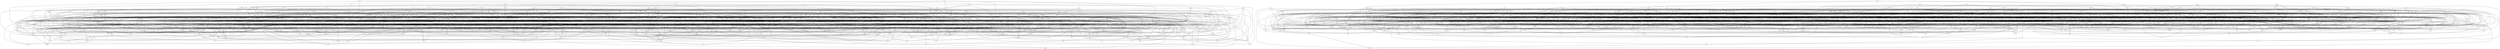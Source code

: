graph G {
	xqz -- {mvd, jch, lxn, txj, tns}
	qrt -- {spp, mbz}
	slm -- {xdc}
	rnv -- {dmq}
	npx -- {llg, szn, mjz, dhv, ddr}
	shm -- {zrq, jkq, vgx}
	jfk -- {mmg, trr}
	qbv -- {fbc, zgt}
	crx -- {jtm, rlg, kdb, kxg}
	jnn -- {hqt, mcv}
	zvg -- {szx}
	xrt -- {sjs, hnf, nnn}
	fxj -- {nsf, nln, sjl}
	prh -- {tfc}
	kmg -- {gct, jpl, fgr, jgm}
	cbs -- {trb}
	ldj -- {jsq, bxs, jbk}
	lkh -- {cfp, dll}
	gdb -- {jmg, bgr, lkk, nhd}
	jgq -- {qpm, trb, szg}
	cgd -- {jzh, xsr}
	klk -- {smz}
	klc -- {mmg, jsp, zlf, brx, fqf}
	xsr -- {znq}
	ljh -- {sst}
	src -- {xmv}
	nhp -- {gxc, src, lzz}
	kbh -- {txj, zsx}
	lrf -- {pkc}
	lrv -- {jzr, pks}
	gzp -- {brx, qcr}
	vfg -- {cmv}
	gtn -- {krd, bsj, jgt}
	rqx -- {rfv, pnc}
	rzv -- {dmq}
	bjh -- {mvd}
	pxn -- {dhf}
	pgn -- {htz, lpf, tsx, nfv, bvb}
	qrb -- {dtt}
	mjk -- {tsd, kpv}
	fbc -- {zcz, hkj}
	jqr -- {pxz}
	bkl -- {zks, kpg, bmj, vbf}
	nsk -- {dkl, jzg}
	xrn -- {zdd, hfx, qvt}
	gtm -- {ccb, sng, vlx, shr}
	mkr -- {thp, mzj, hfc, lrp}
	htx -- {rfk}
	jxl -- {vkd, grb, mps, lxr, mlt}
	gmf -- {rdz, jxq}
	crc -- {tvd, qmt, xxf, dzs}
	tqt -- {gff}
	gvm -- {lvj, ddk, hvc, hzc}
	gjv -- {rkm, qsh, nfl, zhl}
	fpv -- {htm, mdn}
	psl -- {qfq}
	vdm -- {pmv, hhm}
	chv -- {dch, bqv, nsl, qtg, fsp}
	xlc -- {xqg, hvc}
	llr -- {vkh, fcb, zcn}
	kpp -- {ghz, bsq}
	czf -- {dfs, cll, qfq}
	pmg -- {pzc}
	jjg -- {jdb, mlq, mmj, vsk}
	qkk -- {jch, grf}
	gtd -- {ggb, ftq}
	djr -- {zpr, dgr}
	bpj -- {vzl, lkb, lrf}
	mfp -- {nhd, qsl, hnt, nth}
	ngr -- {fhg, jxn, gsn}
	kvj -- {nfh, qxl}
	pmv -- {mmx, gbq, lqx, zqt}
	xdh -- {lzr, tth, gkv}
	fsg -- {znf, gfh, tvt}
	pln -- {rkz, vgs}
	dhl -- {qrb, zfq, bjx}
	rrv -- {hqt, nxh, kvk}
	vgt -- {vnx}
	dcv -- {cmt, ffx}
	tfc -- {nnh}
	mlg -- {cmc, cmt, sst, nfp}
	rlg -- {dvh}
	htm -- {bmj}
	sls -- {vsm, xks, vds, glp, snr, jdm}
	nrc -- {ztf, tns, tzk}
	fdm -- {klz, hjx, vzl, rlr}
	pxl -- {zzf, pps, gtt, rzv}
	fkr -- {hkp, tsx}
	gsn -- {dkf}
	xqm -- {rrv}
	hlp -- {sxf, cgt}
	nxg -- {rxf, lcg}
	gzd -- {qdm, qsd, vrf, hpd, fsb}
	vkd -- {tvl, kvt}
	cbb -- {gbm, qrh, fhg}
	vpf -- {kct, xbp, ggx, dhj}
	lpk -- {gfv, vcv, jmk}
	qlv -- {zzn}
	fmg -- {vmj, gbm, kvt, rjs}
	bmn -- {ngq, gkx, pks, vcz}
	stm -- {pgc, hlp, lbx, rrr}
	qkr -- {hlf, cfm, ctl, kxv, ggx, vjm}
	gnl -- {kkj, ltg, bsl, sfd}
	gdj -- {bzs, ncn, grb}
	rql -- {xnp, rdf, zzn, qnq}
	lzz -- {qpd}
	pbf -- {hlv, xgb}
	kgj -- {tkh}
	bxd -- {qrh, ngm, qks}
	svs -- {qkd}
	llg -- {zpl, fqh, jgf, kdr}
	sbc -- {sft, fcc, lpk, pjm, trs, qpz, rnv}
	bzm -- {kck, mdn, svk, zrb, nnn}
	zdd -- {txj}
	qnh -- {ngm}
	jqh -- {jgt, bsj, nsk}
	drx -- {mpm, fhh, vvx}
	nvr -- {hrr, mcv, kfz}
	ddk -- {srp, ctj, sgx, pgr}
	kxs -- {rvk, jsq, fnc}
	hpx -- {hlz, qlv, kqg}
	rgm -- {bkf, jdm}
	dnf -- {gls}
	mcz -- {qld, cjf}
	hcc -- {hlv, vhc, dpm}
	bgz -- {jnb, bqk, rvc, klk}
	lhc -- {rgc, psr, tkf, qmt}
	kds -- {vhc, fdm, llx, mpx}
	sxc -- {fnc}
	vdq -- {rcg}
	jsf -- {kvk}
	pbm -- {mgk, gzn, mbq, tph}
	thf -- {fqn, qsh, xsf, kzb}
	rlz -- {hlp, fbg, qmt, zrh}
	mns -- {rkn, bkm, lpc, kqg}
	qlz -- {gnz, njl, trr, nnj}
	rjc -- {vbf, pmv, bpj, dqs}
	kfx -- {cgc, zsx, dgr}
	ngq -- {rpd, pgp, bqk, dzs}
	sqz -- {nhd, tnx, pth, mzq}
	dpm -- {ffx, dmq}
	bfk -- {bmj}
	dzv -- {ffg}
	ncl -- {ckv, vkx, ntb, zpr, blm, jmn, qrb}
	dkq -- {lcj, dnv, kqg, nxg}
	rzh -- {kss}
	lpc -- {pnc, tlv, zpb}
	jtm -- {tsx}
	fcn -- {rqx}
	mvd -- {xln}
	kzv -- {xkg, pzc, zdd}
	pvj -- {jcq, pln, ltg}
	dtn -- {rvc, cgh, rsf, rzc}
	jhp -- {grb}
	spb -- {pxt}
	bsq -- {hlz, rmk}
	kkj -- {smb, tvq, lss, tgr}
	cdl -- {bkz}
	zmk -- {tlj, pvs, pvz, src}
	cjs -- {gtd, gsn, zrq}
	mnt -- {gtt, hgf, mhz, dqs}
	rrl -- {jnb}
	jbc -- {qrb, tfg, kfc}
	vsv -- {bxd, bxq, dtt}
	qks -- {zcf, bfc}
	tth -- {vll, sjl, nxc}
	dgn -- {nfh, svv, slt}
	jhf -- {hxv, rls}
	vcp -- {hhm}
	jcs -- {fcc, vnq, zbc}
	gjz -- {fsb, tgr, tmz, hvt}
	mzf -- {psl, zdz}
	cmd -- {hnf}
	tbm -- {rgt, ktt, msz, htx}
	tpv -- {fvp, sft, rkn, xlc}
	sxj -- {bnq, str, zrb}
	ssg -- {gjv, lxn, dhz}
	qkf -- {ctb, hrg, mdn}
	vch -- {zbz, mzf, dkk, gtp}
	znf -- {gxc, lrg, cxm, svm, rkm}
	ltg -- {rvn}
	dhj -- {mhk, qgt}
	lnr -- {lkj, fsg, zxj, gzn}
	sxf -- {vrc}
	fvg -- {kck, ppk, dcl, fvl}
	nvt -- {xsz, lbz, xrh}
	rgn -- {ngz}
	qsh -- {slt, rtz}
	hdq -- {rbc, fgr, mnb, hdj}
	zgp -- {ssm, fvz, bcm, rcd, tnl, xxb}
	rrs -- {sbn, dts, glr, zdd}
	bgj -- {hsr, ppt, chg, hgd, mvk}
	kvv -- {dnf, jtk, mbs, rbh}
	hbd -- {cfp}
	blj -- {rrl}
	sbh -- {lxn, rll, cbs, qtd}
	svd -- {zpl, tzg, prn, krs}
	rqm -- {zgl, jqr, kbn, vnq}
	hqn -- {btl, dxm}
	rdd -- {gzq, tmr, vfg}
	fbx -- {vzl, qcr}
	lpz -- {vrf, nfl, mks, qnj, lff, ntb}
	lsd -- {ghz, xdc}
	vkg -- {rlc, xhb, gdj, pcj, jjk, qdm}
	qcs -- {jjv, djr, rnk, cmv}
	shv -- {fqn, rqf, xrr, txs}
	zzs -- {lbx, btq, nhl, lrc}
	xhb -- {nzp, lrr, zpm}
	qbd -- {mmf, hlz, kpb, hkp, sxb}
	phf -- {fgp, dkr, hsq, svc}
	xxb -- {svv}
	zhz -- {rvc, nhl, qbz}
	kbn -- {prn, svx}
	qld -- {krs}
	sxl -- {mps, bvh, frd}
	clp -- {zqt, bzn, hnf, jsh, zpn}
	lhm -- {rbg, dss, lss, grb, bkp}
	qpb -- {mpm, ktt, bpl}
	pfh -- {jjp, hmq, mls, gtv}
	mmj -- {kjs}
	flj -- {sjl, vll}
	tlz -- {sxf, rvn, nfk}
	pgg -- {rkr, rvx, bzs, hfx, lck}
	dkk -- {lmn, dkl}
	rdz -- {mst, jhr}
	gfk -- {mbs, klk}
	jtk -- {cdb}
	hvt -- {nzh, hdv, jbl}
	fsp -- {ttn}
	qjc -- {rnr, pst}
	zrh -- {pqq, fmn, fpr}
	jrd -- {qxp, svc, jsl, jsq}
	dxj -- {fcn, hsq, bjs, vhc}
	bxx -- {qgs, gds, qdx, smf, bvl}
	rxk -- {xhv}
	xqn -- {hpd}
	zjf -- {bcc}
	tkk -- {pdt, kgj, xdr, pxn, ckd}
	fdf -- {dzx, jpz, xdr, snr, rqf, kcs}
	txs -- {tdg, zsx, qkd}
	fkf -- {zjt, hjm, hpk}
	qsg -- {vcp, mnl, rdf}
	svj -- {qnf, jxn, vvv, rrr}
	tnd -- {sjf, xdq, cgt, rgc}
	cgt -- {nkc}
	bpp -- {mps, pcf, vgs, jtq}
	lrr -- {ffg, nhd}
	bdj -- {zpl, gfv, jpk, zbc}
	krr -- {tzj, flx, smf}
	vpb -- {xts, dnv}
	klq -- {xrh, gmf, zdz}
	bsf -- {bdr, nrn, jbc, mrx}
	brb -- {lmt, lzc, szn, scv}
	kmk -- {llq, hmq, hlp}
	dhv -- {rzm, mcv, zpl}
	rbk -- {rxk, xqm, dcl}
	bnj -- {mjf, djz, rll, chc, kzz}
	sht -- {zcn, glr, jpn, dhf}
	ckd -- {lbg, dtd}
	nnh -- {hnd}
	rkr -- {svj, mrx}
	rvx -- {dhf}
	zlc -- {zpl, bxs}
	cpd -- {jhg, cmg, mjb, sbh, bgs}
	mqv -- {qvb, nrc, fhg, dts}
	bqp -- {jpt, bbf, cfq, cpz}
	ccb -- {srp, rxf, sxc, flk}
	tzg -- {spn, ljl}
	rnk -- {smb, zpr, zbm}
	qdv -- {hjc, gbb, qvq, pkg}
	tpb -- {vdk, rgq, zdm, tmt}
	qjq -- {sdz, lcg, pzl, qqt}
	vxx -- {jpn, rpd, tdg}
	pnx -- {lkq, hzj, btq, klk}
	jpn -- {qzz}
	fph -- {tlk, dhf, fzt, lxr}
	qdx -- {jdb, xqn}
	cfz -- {ftq, vnx, vgt}
	gnn -- {dfs}
	pdt -- {jrn, jjk, xhn}
	sms -- {cdl, qvc, dld}
	kjs -- {dgx, tmh, jxn}
	fdq -- {jbk, fcn, bjs, ppk, fvl}
	llx -- {mgv, blr, kbc, rqx}
	nxh -- {mzf}
	vcz -- {vpj, bbm}
	pbx -- {djz, ntb, sjd, knk}
	jkm -- {pth, bfj}
	sjf -- {gps, tqn}
	vhc -- {nhm, jxq}
	dvg -- {xbc, vrx, shr, bpj}
	xcb -- {qvc, dzk, qrx, lkk}
	krd -- {kpv, tsd}
	hzc -- {zgk, mjz, lcx, kck}
	vjj -- {dkl}
	qnj -- {zcn, mvk}
	cmg -- {slt, mjb, qsd}
	kpg -- {hbc, ttj}
	zsf -- {pbq, fkr}
	vbv -- {fdg, lvn, rvr, jrn}
	tlp -- {ktt, lbz, fvp, tbf, xrb, nnj}
	zvl -- {bkp, zrp, vxx, ktc}
	gkx -- {ngx, knq, mks}
	nsl -- {vvv, jhp}
	mbt -- {jdb, srq, kcs}
	zbm -- {ppt}
	spg -- {phf, cqv, pps, vrx}
	gbb -- {cgg, dzx, tsn}
	vgq -- {mnl, xdv}
	ndh -- {hdc, rnv}
	xsh -- {dzs, mvk}
	hzx -- {dhm, hbq}
	srp -- {qmb}
	bxj -- {rgq, sjd, klb, jpt, khg}
	nkd -- {fqv}
	hjm -- {kqf, zzn}
	vzp -- {pvh, dll, lkb, rrv, rkx}
	bhp -- {ntb, vgt}
	hxv -- {czg, hzm, spb}
	lxz -- {gnz}
	hqm -- {xqj, nfg, hdc}
	xbx -- {zlp, tzz, xnp}
	pgp -- {blj, zcz, mbz}
	qvc -- {hjc, vcz}
	mgj -- {fbx, zzx, njk, jpf}
	qvt -- {xcc, dst}
	jsl -- {hqm, kbq}
	fls -- {mdz, sqr}
	cpz -- {ggm}
	mqx -- {bph, txn, vdk}
	frn -- {dlx, lrf, jnn, qkf}
	bnt -- {szx, gdt, nxq}
	dhz -- {nhp, jpz, hcg, zcz}
	pqz -- {hjm, gnn, psf, fgp}
	mgk -- {bkf, kfx, sqr}
	btp -- {ghz, svx, pxz}
	fbt -- {dvx, mcv, rlg, xqs}
	nnj -- {pbq}
	hrg -- {xck}
	rth -- {dtt, fls, vrc, nsn}
	ppn -- {hfj, chc, pqq, lff}
	ncn -- {ffl}
	zbv -- {kgf, lqx, pxv, zlp, qsg}
	gdq -- {ddk, xlc, jsp, rjf, zbd, vdq}
	ccx -- {nfg, pnc, mqz}
	ztf -- {dkf}
	mzq -- {sbn, dtt}
	fxn -- {fgj, zjf, fpr, lrr}
	hmq -- {ggm}
	jxq -- {vrx}
	bxr -- {ngz, knf, znq}
	mdd -- {vtx}
	khn -- {jdm}
	fvb -- {blj, jch, smf, rnk, gps}
	svm -- {vhg, sxf}
	hdv -- {nhl, cdl, zgt, jtl}
	fgt -- {svc, cdj, pxv}
	vrj -- {krs}
	plh -- {mmx, rxb, cjn, lbz, dcv}
	kvn -- {zbv, vfm, bfm, jqh}
	mvs -- {qvb}
	kck -- {mpm, vln, lkh}
	lvn -- {drv, jtq}
	ljg -- {jhr, rdz, nvt, rgt, cjn}
	cmv -- {mzd}
	nkt -- {tvm, qsl, qbz, mpn}
	tkj -- {fsp, jmd, cgg, tvl}
	zcl -- {qnq, mcc, jlh}
	ncp -- {kqg, kpc}
	qtg -- {nfz, vvb}
	zvn -- {dtt}
	dff -- {qbz, bjh, hdv, slt}
	xrb -- {kcr, dxm, hbd}
	tqn -- {lrg, srq, qsl, qrx}
	nkm -- {glp, pcl, hvk, zmd}
	mqz -- {trd}
	nks -- {gtt, xhv, str, dkk, sxk}
	dbk -- {jtk, zvc, mbq}
	mdz -- {xkg, rvc}
	ssc -- {tzz, zzf, sdz, fbn}
	txf -- {dvb, kxs, cfm, xck}
	mrz -- {fgp, fxt, qfm}
	pkc -- {hnf}
	jkq -- {jtl, llh, sqr}
	kdr -- {lcg, jbk}
	vqx -- {jkq, fml, jtk, kbh}
	thp -- {czf, jzg, stx, dsq}
	ctj -- {str}
	lfb -- {mlq, svs, vcz}
	vkr -- {tnd, zzs, ltg, xdq}
	ljk -- {qvb, vvb, bkz, hxd, qnf}
	dbd -- {smz, grb, xxf}
	qvq -- {kcs, pxn, gls}
	ndk -- {rxb}
	vmj -- {scd, qbz, mbz}
	fzg -- {fbc, jbl, zln}
	hqt -- {fnc}
	bfh -- {jdm, xrn, jdb, ckd, skm}
	lms -- {ldc, nhl, tgf, tmt}
	kjp -- {scd, src, kmg}
	nnn -- {ttj, szx}
	mrx -- {hfj}
	smb -- {xks, llq}
	cll -- {mst}
	jrn -- {xxf}
	lvj -- {cmd}
	cfg -- {cdj, tps, xdc, zqt}
	kqt -- {gbq, qfq, kpp, qmb}
	sgx -- {bgv}
	nqh -- {jqr, jlh, rmz}
	vds -- {hks, bhp, lps, cxm}
	lkz -- {bqv}
	pzl -- {xvs}
	kzz -- {hmq, snr, kfc}
	ppz -- {flk, fqm, sxb}
	lpg -- {hfc, ngz, lvj, rgn, jpf}
	mpn -- {rkq, rnz, qgs, zrp}
	hbc -- {dmg, lcx, hbd}
	fqh -- {kbc, rxb}
	rrc -- {zmd, lpj, vbx, tnx}
	tns -- {vpj}
	blr -- {lkh, tpg, vcp}
	ndx -- {szn, kpc, ggx}
	vfp -- {gkl, fpk, jlh, pps, kpc}
	nfd -- {hnd}
	pnm -- {tzz, jrl, djm, kbj, zsf, rkf}
	vkx -- {rjj, zsk, zpm}
	tzx -- {ppf}
	bcc -- {zsk, tqh, vfg}
	cpf -- {qbv, bkp, lrv, djz, hfx}
	hjf -- {brl, jql, zlc, lmr, ppz, vdm}
	pvh -- {vrj}
	sjh -- {mcz, bxs, vzn, pzl}
	hrc -- {pzx, ngj, xmn, vll}
	ztj -- {zpl, nnn}
	mjg -- {nrx, mfj, vnq}
	kts -- {xxb, tzk, zcz, xhn}
	tmz -- {hks, tvd}
	ffl -- {hlp, grf, dbg, nfk}
	ctb -- {gbq, fbn}
	gkv -- {mrq, mdn, kpg, fzq}
	qkm -- {fqn, pkg, qjk, zdm, kzb, rnb, dqj}
	cqh -- {vrj, pnc, sdr, mmx}
	dxq -- {qtd, msp}
	lrg -- {vdk, hnt}
	rxb -- {mhl}
	dch -- {xmv, bsc}
	xvb -- {zln, rsp, kbh}
	bbp -- {bmf, lzx, bvb, xbc}
	jvq -- {qvt, shm, fqv, qsl}
	gbq -- {rkx}
	mcc -- {kpv, zlc}
	tzk -- {vsk, ppt}
	tsj -- {qjc, vpb, xqm, mrz}
	mdk -- {csr, znq, rzh}
	gqr -- {nfd, fhh, gtt, dfs, vbk, vtl}
	lhk -- {rsf}
	xdm -- {mph, bhh, nrc}
	nlc -- {dqs, jhr, gzp}
	mnf -- {svs}
	xdc -- {hsx}
	mmt -- {qkk, rhs, dbk, bqk}
	lzx -- {bfm}
	mks -- {vvv, hdj, zpm}
	gbl -- {cmv, fzt, bfj}
	lgs -- {slm, vbf, ptv, kpc}
	qcx -- {hjd, drv}
	gpj -- {mpr, vrj, prl, prh}
	vdb -- {cdj, vzn, fqk, kss, mhl}
	gzl -- {ldh, ljl, qkf, csg, pbb}
	rxf -- {psl}
	cfq -- {msp, jtl}
	tnn -- {mjk, brx}
	hbq -- {mdd}
	htz -- {ldj, vln}
	fvp -- {nsf, mhk}
	msl -- {rbg, jjp, rzc, dbd, vzk}
	jfx -- {slg, dlp, jqh, sxj}
	fzq -- {mmf}
	hlr -- {lzq, pcf, tmh, rbh}
	btq -- {lzz, dxq}
	lbg -- {rgq}
	nfz -- {flx}
	xdr -- {jvg}
	mzj -- {mgv, bfm, pkc}
	ffx -- {gnz}
	bbr -- {xtf, xtz, pst}
	hkm -- {jrl, hzx, rcg, zsf}
	gzn -- {qrh}
	trd -- {ngz, xdv, qcr}
	shg -- {jbc, jmd, ssm, ggb}
	dts -- {tzx, vgs}
	jdb -- {trb, psr, ftq}
	tlj -- {snr, jmm, bhp}
	slp -- {rzv, zhv, nfg}
	qnq -- {fxc}
	ksc -- {fxc, vln, xsr}
	kdv -- {lhk, djr, hvk}
	vvx -- {mhk, jzh, str, tfc, jmk}
	jtq -- {hxd}
	qpp -- {ndk, ktt, ccb, dmq}
	cvg -- {vrf, kgj}
	bbj -- {pxd, tnn, nfp, bxv, mhk}
	gxn -- {nsm, pcj, zhl}
	xts -- {ksv}
	rzc -- {pbr, hdg}
	hjc -- {lzq, nkd}
	djm -- {nfd, pkl, jcs, hjx, rdc}
	hmc -- {bjx, vdk}
	plq -- {pps, gth, rtm, dsq, hlf}
	kfc -- {pzc}
	fjf -- {rjd, lkz, ghk, dgn}
	dcd -- {plp, mvd, tlz}
	ngp -- {tkf, ffh, xvb, knk, scd}
	xjt -- {bjh, hvt, qjk}
	dmz -- {gdg, rvn, gsn}
	hdc -- {nhm}
	mbq -- {pln, tnl}
	cjn -- {mpx, qld}
	bpl -- {rdz, njl, jzv}
	rtf -- {cpz, kgj, flq}
	stx -- {sdr, vdq, fxc}
	zrp -- {shq, jxn}
	bph -- {vtb, bvh, jhp}
	kfm -- {mdp, hnd}
	fdg -- {rkr, zvn, dff, hks}
	rqc -- {jbk, hzm, qjq}
	gkg -- {mmg, jlf, grs, dfs}
	shr -- {jzg, jqr, krs, hqt}
	ghk -- {drv}
	fxt -- {rzh, dbn}
	mgb -- {gkv, qgt, nln}
	dpr -- {ttn, jnb}
	hjd -- {dgr, mhf, tlk, tqn, qrt}
	rsz -- {bxv, mhl}
	cdj -- {pgr}
	jnf -- {mps, kfc}
	zpq -- {xts, fpv, bkm}
	kbr -- {bqv}
	tsq -- {gfv, vfb}
	fmr -- {tbv, tgr, tzj, bqv, rjv}
	ngj -- {rzv}
	lvd -- {vrj}
	rlh -- {jlf, lrf, mdd, tsd, ktt}
	lps -- {bjx}
	ltz -- {hkj, cvg, qgs}
	ptb -- {vtx, szx, bfm}
	pxv -- {gsp, hrg}
	mkd -- {mcz, ldj, gmf, jsq}
	vgx -- {kbh, rkz, vpj, ttq}
	cbn -- {gzp, zhv}
	frh -- {bxv, fmd, kcz, gxz}
	ctl -- {nmn, dhm}
	pzk -- {lsd, sxj}
	nkc -- {gzq}
	cgh -- {lkk}
	tfr -- {zgt, tdg, hgs}
	rjs -- {flq, qbv, zvq}
	zbd -- {xbx, krd, spb}
	dzx -- {fqv, zcn}
	qlq -- {skm, bjx}
	mpg -- {ldh, bzn, lbz, cqv}
	rqf -- {nfh}
	fcc -- {lpf, qcr}
	lsb -- {ffx, fhf, bnq}
	fqf -- {sgx, hbs}
	bzn -- {klz}
	nfl -- {tmr}
	rhs -- {snr, bdr}
	rcv -- {bsq, brm, lkb}
	fxd -- {xts, vrj, rgn}
	lmn -- {scv, gkq, jhr}
	rdt -- {cfp, tcj, kvk, slv}
	mmk -- {dtd, lhk, qcc, flx}
	ldc -- {nkc, cxm}
	zgk -- {njl, grs}
	tjh -- {gkq, pvh, zdz, qsx}
	sdx -- {nth, rnk, chc}
	tgr -- {ggm}
	pxt -- {cmd}
	qqn -- {jsf, jhf, pzl, hcc}
	zrn -- {djz, zms, vnx, lxr, jvc}
	gjj -- {qhs, fbx, mmg, ndk}
	hks -- {xks}
	tjx -- {khn, qzz, zbm}
	tvm -- {qnh}
	tkh -- {zln, bbf, mbq}
	vtl -- {dvh, ccb, kpp, nkf}
	lkq -- {mnf, lzq}
	tvq -- {xdr, zvn, xcc}
	xvx -- {dcv, lcj, xck, kxv}
	xcc -- {kts}
	rrb -- {cgc, nsl, zbm, qpr}
	hcg -- {vgt, flq, fgr, ncn, gzn, rrl}
	tzl -- {mst}
	pvq -- {fnd, bnq, zlc}
	tfg -- {fml, dgn, trb}
	vxc -- {dqs, cll, fpk, ffc}
	dvx -- {sng}
	rcd -- {nzh, dpr, vlt}
	tpg -- {dbn, vln}
	jvl -- {lmv, pvz, rgm}
	jpf -- {bmf, rnr}
	dbg -- {rrr}
	mnb -- {zvq, svv, bbf}
	fpt -- {fhh, zqt, ssl, dlp, sdr}
	rnz -- {nsm, jtq}
	mtk -- {tmh, pkg, qcc}
	ddt -- {nfd, clp, nnj, ctj, vgq, lxf}
	qqb -- {shq, cvg, dnf, rvx}
	dvb -- {zpn, rmk, mqz, kpb}
	rkm -- {lrv}
	zft -- {dhm, rmk, crx, vrx}
	lrl -- {prn, ctj, jsl}
	txv -- {fqf, gkq, kqg, pjm}
	glr -- {qmt, jvg}
	pvd -- {ftq, qdx, cgc}
	rlc -- {gds, ggb}
	mbz -- {qzz, rsf}
	tzd -- {sbn, txs, bzs, ktc}
	lff -- {jtl}
	mdb -- {pth, jhk, pcl, dzv, drv}
	jvg -- {ngm}
	rkx -- {xvs}
	jql -- {xqm, bsq, cbn}
	shq -- {qvq, bkz, vvv}
	qjs -- {llf, tgf, xsh, lbx}
	rtm -- {rvk, hlf, fxc}
	pvs -- {nhl, tsn}
	xfm -- {cfz, vkh, kvx}
	svk -- {kxv}
	lxj -- {kdv, pgp, smb, bfj}
	gkq -- {dvh}
	drv -- {lrc}
	psf -- {thp, jfk, lzx}
	jgr -- {ndk, gsp, zbc, nks, prl}
	jpl -- {pmg, hqx}
	gtj -- {btl, fhf}
	ttq -- {bhh}
	fbg -- {mdz, zjf, gtd}
	qgs -- {xxf}
	fkx -- {hfj, jmd, mhf, rfg, jcq}
	rbp -- {vfm, dkr, xts, gzp}
	dgm -- {kfm, lvd, znl, hbs}
	zgl -- {bmf, btl, mpx, hgg, xls}
	lvs -- {hqx, lfb, shv, qcx, vtb}
	gdg -- {qnh, jzr, rtf, xqn}
	tgf -- {mph}
	rvk -- {pgr}
	tmt -- {xln, lbg, txn}
	fdt -- {lvn, hxd, hgd}
	jmg -- {mpd, tqh, jrn}
	ctc -- {czg, sst, gfv, vjj, mjz}
	qnz -- {xtz, grs}
	lkj -- {kvj, rbc}
	pxd -- {bjs, bfm, slm, ttj}
	fjj -- {qcg, zfq, ztf, dss}
	gvt -- {scv, dsq}
	dhm -- {nhm}
	fdp -- {lkj, lzz, bhh, kts}
	hfc -- {hkp, svk}
	xls -- {pps, lpf, qnq}
	slk -- {jvl, qpm, ffg}
	vzl -- {gff}
	fqv -- {lbg}
	xvj -- {cxm, ssg}
	blg -- {zjf, bxq, gsn, flx, txj}
	hxh -- {zbm, jfg, rgm, qtg}
	trs -- {bjs, rkx}
	smp -- {csr, ndh, zcl}
	tvt -- {rvn, mnf, ncn, hnt}
	bmh -- {hbq, lsd, vzn}
	hlz -- {mhl}
	jsh -- {vll}
	hsq -- {trr}
	qcg -- {hdj}
	szn -- {jzg}
	kgf -- {bpj, nkf, sdz}
	njk -- {dlx, dhj, fdm, ptb}
	kcl -- {lff, ttq, jjv}
	fcb -- {ngx, drd, bgs}
	fgj -- {jpt, qhv}
	kvt -- {rsf}
	jxz -- {fqf, zvg, ngz, tlv}
	hld -- {fdm, jgr, vbk, rgt}
	ffc -- {hbs, cbn}
	cmc -- {jfk, kfz, zft, kxs, pbf}
	xsp -- {nlc, nqm, dll, kvk}
	qfm -- {mhl, rdf, drx, jhf}
	dst -- {tmh, kbr}
	rgt -- {qsx, jnn}
	rkn -- {zhv, mmf}
	jzr -- {gbm, xrr, hpd, ztf}
	ckv -- {fzg, cmv, gdg}
	ppf -- {dhf}
	vhg -- {dch, rbc}
	jgx -- {rvk, kxv, fpv, gjp}
	hnd -- {gxz, gnn}
	lkg -- {vgq, tzg, lrp, rnr}
	fzm -- {khn, bsc, pcf, zcf}
	vvt -- {bxs, qgt, gxz}
	hpk -- {nfg, xqs, spn}
	pzc -- {qpd}
	zxj -- {xdm, rsp, nzp, vfg}
	lcx -- {pbq}
	nrn -- {rqf, tbv, txn}
	rdf -- {jpk}
	kxg -- {xgb, mdd}
	ljl -- {ncz, vtx}
	cdb -- {lff, pcj, jcq}
	rfk -- {bgv}
	xqg -- {slg, pbf, gdt, lzx}
	mrc -- {bfc, ffh}
	qdh -- {gbz, ncb, cgg, jnf}
	lzq -- {hgs}
	vvb -- {llf, knk}
	zmd -- {zms, rtz}
	pcf -- {bkp}
	pzx -- {xvs, pkc, rgn}
	csb -- {rkm, llh, xfm, kcl}
	dgx -- {mvk}
	xkc -- {jsh, kcr, pxv, nhm}
	scj -- {gjp, fqk, jpk, gsp}
	mjb -- {zdd, grf}
	xrh -- {dcl}
	lzc -- {fhh, nxq, bfk, ctb}
	tpl -- {ksc, kqf, dkr}
	rbc -- {rkz}
	sfd -- {rkq}
	zbc -- {gdt}
	xnq -- {bkz, jnf, dkf, dbg}
	zgm -- {jfg, mrc, xhn, tjx, lrr}
	sxk -- {kcr}
	hmr -- {fsb, sfd, kgs, tvl, zrq}
	gct -- {qzz}
	bbm -- {kbr, hpd}
	tps -- {lmt, flj, hhm}
	mjh -- {rfv}
	zdm -- {mrc}
	kch -- {rkz, vkh, kvt}
	ppk -- {spb}
	tzj -- {}
	rkf -- {bkm, bxr, bsj, tsx}
	kct -- {mjh, svc, qjc, rcg, dxm}
	mjv -- {vdk, zvq, lbx, drd}
	nfv -- {xqj, bzn, mhz}
	rxm -- {rlg, bnt, fnc, jzv}
	hrt -- {qkd, smf}
	mbs -- {ttn, ngr}
	gth -- {mpx, kbq, hsx}
	bvh -- {rtz}
	scv -- {lrf, tqt}
	bgk -- {frd, xcc}
	pcl -- {vvk, hgd}
	zpn -- {mcv, bgv}
	kcb -- {zdz, mdp}
	mrq -- {cmd, mst, sjl, hlv}
	cqz -- {cgg, plp, zbl, lkq, kbh}
	nmn -- {lzr, gdt}
	htq -- {mnf, blm, bjh, qsd}
	zlf -- {svk, sng}
	klz -- {hlv}
	vzk -- {jpn, vgs, tfr}
	qtt -- {cgh, kts, zms}
	vbk -- {gtj, mjh}
	rnf -- {tbv, dnf}
	jzv -- {xhv}
	kqg -- {kbn}
	llf -- {ngm, dst, lkk}
	vqb -- {rrs, hdg, xks}
	jrz -- {djk, nrx, jgt, zjt}
	zcf -- {ggm}
	lpn -- {hvc, jlh, jrl, nfp}
	blm -- {jcq}
	hkj -- {bkz}
	dnv -- {fvl, lrl}
	tbf -- {htm, rcg, ncz}
	hzm -- {jsh, pgr, ptb}
	vlx -- {tth, frh, hrr, mgb, kqd}
	zhv -- {rjf}
	brv -- {rlr, xgb, fqk, jcs}
	kpv -- {kpc, ddr}
	mjf -- {dzk, bkp, tkh}
	qnf -- {bfc}
	ncb -- {sfd, vhg}
	dlp -- {pvh, kfm, prh, lvd}
	vmx -- {kcb, sgx, tzz}
	xdq -- {dgn}
	jch -- {lkq}
	fpr -- {bvh, rjv, ldc}
	vbx -- {drv, bsl}
	gbz -- {fph, qgs}
	vfb -- {lcg, vln, klz}
	zmr -- {mnl, slp, kcz, kbq}
	flk -- {znq}
	nlq -- {vqb, xdq, jpl, fsb}
	xhv -- {qfq}
	nth -- {qrx, qlq}
	xmn -- {mpm, hqn, xgb}
	dlx -- {hkp, gnz, spn}
	rjd -- {ttn}
	dvr -- {kts, zvc, shv, xdq}
	qrh -- {qks}
	htr -- {rcv, fcn, gzp, zgk}
	tsx -- {btl}
	qrd -- {cbs, tns, mtk, kjp, dhg, tgf}
	nfp -- {djk}
	rfg -- {rsf, sdx, mjv}
	nbg -- {xqs, rqx}
	rkq -- {kch, hmc, xkg}
	bpg -- {hbd, fhf, mhk, qmb, rbk}
	zxl -- {vmx, rxb, fqh, nfv}
	glp -- {mzd, mvs, pks}
	dtz -- {hkj, lps, qpd, ngx}
	jgf -- {qqt, msz, tsd}
	rnb -- {jkm, sdt, kkj}
	rvm -- {tnn, vlh, mdn, cbl}
	qpz -- {mmx, psl, kbq}
	vrv -- {rjf, zzf, gff, jsl}
	szg -- {nfl, mrx, jnb}
	dtd -- {sqr, qrh}
	spp -- {rvr, qrx}
	gtp -- {xbp, kcb, ksv}
	kqc -- {srq, skm, rdd, nkd}
	qxn -- {fgt, rxf, tcj, xsr}
	vnq -- {bfk, vfb}
	kbc -- {xqj, dll}
	qsp -- {flx, rhs, dtt}
	chg -- {bqk}
	nhd -- {jmm}
	vzn -- {jzh, xqj}
	klp -- {mmf, nqm, hrq, nln}
	xsf -- {dcd, vbx, gct}
	bzs -- {nsn, jhg}
	dtt -- {nns}
	rgc -- {sbn, sjf, sbg}
	xln -- {tmh}
	lmt -- {prl, bmf, ppk}
	gtt -- {kcz}
	vjm -- {dkl, vlh, xnp}
	vpj -- {mzq}
	nsn -- {hgs}
	bgs -- {rjv}
	ggb -- {nns, fgj}
	pbq -- {klz}
	tml -- {lsb, njl, qnz, znl}
	brm -- {rfk, mgv, tcj}
	rls -- {jmj, hfc, tfc}
	jrs -- {zvq, jjk, qsp, lck, vlt}
	fpk -- {gtn, bfk}
	gqt -- {sxf, vkd, qxl, bkf}
	klb -- {spp, rnf, jhg, ltz}
	qdm -- {rjj, bsc}
	mpr -- {bmf, hbq, cgd}
	vkh -- {mzd}
	pkl -- {jtm, trs}
	jhk -- {mvs, tmr, ngr, lkz, pgg}
	kmc -- {pvq, klq, fpk, qlv, lcx, djk, dsh}
	vcv -- {gxz, nxh}
	nsm -- {vrc}
	ltq -- {tvm, llr, vsv, shm}
	znl -- {dmg, lzr, ddr}
	trb -- {lkz}
	pjm -- {bbr, jpk, mjg}
	bvl -- {hgs, cmv}
	lmv -- {dch}
	tdg -- {dpr}
	zvc -- {tph}
	zlp -- {rnr}
	klf -- {vmx, fbx, hgf}
	qcc -- {nfk, xxb}
	hnt -- {qvb, bfc, mmj, rll}
	ffh -- {vpj, jmm}
	ktc -- {rnz, dhg}
	fhx -- {zlf, dkr, jpf}
	mxr -- {mzq, rhs, dqj, rnf}
	bbf -- {dgn, pvk}
	hjr -- {kdb, zvg, ngj}
	pqf -- {hdj, ngm, vsx, gfk}
	bsj -- {fqm, ksv}
	jpt -- {fqn}
	scc -- {zlc, cfp, hpx, qpb}
	knq -- {tdj}
	prl -- {nxh, zjt}
	sgq -- {fbc, sfv, jvc, ztf}
	qrp -- {fls, knq, tsn, sfv}
	pbr -- {qpm, chg, rjj}
	ggx -- {nmc, fzq}
	hfx -- {vvk}
	spn -- {dkr}
	ltp -- {ncp, lrs, pkl, bmj}
	qns -- {rtz, cvg, tdg, rtk}
	jsp -- {dsq, xtz, ndh}
	qdp -- {mqz, mdp, bzm, psl}
	srq -- {jtq, gtv}
	pgh -- {gkl, xdv, tth, jlf}
	fml -- {vgx, hdv}
	kkf -- {fzg, dss, ngx, lmv}
	zfq -- {zcf}
	ssp -- {nnh, nbg, bsq}
	jjk -- {tpb, qnf}
	vsk -- {zcf, bbm}
	bsl -- {svs, lps}
	dsq -- {hhm}
	xhr -- {pxn, hvk, dmz, qkk}
	hdg -- {gds, zcf}
	czg -- {hgg, hrr, cgd}
	lxf -- {brm, fmd, nfv}
	dfn -- {dzk, xjt, chc, lrc}
	dfs -- {pxt}
	sjn -- {bmj, xtf, mjh, rxk}
	jpz -- {cpz, qpd}
	hqx -- {llq}
	hpp -- {rdf, brl, ldh, dpm}
	jgm -- {rgq, bqk, qhv}
	ngn -- {pzc, tbv, plp, mms}
	sdz -- {dvx}
	cbl -- {qnz, ztj, ngj}
	gbm -- {rjd}
	zsc -- {tph, nkd, dzv}
	rdc -- {hsx, prh}
	drd -- {rtk, csh, xcc, mrc}
	kdj -- {hbq, vrj}
	hgg -- {bkm}
	jhg -- {frd}
	mxf -- {tsq, lxz, nxc, kct}
	jmk -- {hdc}
	nqm -- {jmk, hsq}
	rvr -- {lhk}
	nkf -- {kss, fnd}
	mpd -- {nfk, mvd, rvr}
	jfg -- {nkd, tdj}
	csh -- {mph, tmr}
	bqk -- {ttq, xmv}
	lcj -- {brl}
	kgs -- {zvc, hfj, hqx, jvc}
	dsk -- {kss, sxc, dvx, qmb, fhx}
	jkj -- {tpl, rzh, srp, nxg, znq}
	bgr -- {vvv, tmz, jmm}
	jbl -- {bsc}
	hrq -- {flk, jsf, tzl}
	rbg -- {kvj, zdm, mzd}
	bdr -- {cbs, gds}
	rpd -- {xkg}
	pvz -- {dzs}
	sbg -- {mbt, zsk, dxq}
	tlk -- {ppt, qlq}
	gjp -- {qld}
	ffg -- {zcf}
	tqh -- {xrr, pvk}
	bkf -- {qsd}
	nmc -- {ghz, zlp, mfj, sst}
	hzj -- {hmc, gls, sjf}
	vsm -- {gbm}
	qkv -- {mdk, pxz, kqd, rqc}
	zjt -- {fnd}
	vjq -- {hlf, mdp, nxc, trr}
	zrq -- {vrc}
	nnr -- {tvm, dhl, txs, cgc}
	jjv -- {hgd, lps}
	cqv -- {vjj, sxj}
	dqj -- {fhg, bkf}
	knf -- {xtz, ksv}
	tnl -- {zgt}
	gcz -- {pxz, dcl, mgb, rnv, jtm}
	jjp -- {dcd, hmc}
	ccg -- {dvh, zzf, vdq, ngj}
	sst -- {tlv, kcr}
	hqv -- {rtk, fqn, nfh, skm}
	jrq -- {llh, nns, vsm, tdj}
	vrc -- {cdl}
	jzt -- {gxn, nfz, bxq, dff}
	qjd -- {vdm, dgm, ssp, nvr}
	sfv -- {chc}
	btt -- {tsq, csr, vhc, fdm}
	fmd -- {dqs, tbf}
	zhl -- {zbm, cfq}
	qkt -- {dcv, qcn, smp, kdr}
	vlh -- {lzr}
	vpt -- {brx, mdd, rmz, xdv}
	csg -- {nhm, nxc, rzm}
	sjs -- {ljl, vzn, xbc}
	qjk -- {tmh, mpd}
	dss -- {knk}
	qcn -- {fnc, kck, tsd}
	dmg -- {zrb}
	xbc -- {tlv, zvg}
	ptv -- {nsf, vtx, dbn, prn, qqt}
	tnx -- {rvx, mhf}
	thx -- {htx, kpb, jxq, vdb}
	bsv -- {mlt, nnr, cpf, qxl, hrt}
	lck -- {zfq, tzx}
	khg -- {nfz, bxd, pvs}
	lpj -- {hvk, fzt}
	mls -- {rrr, zvq, cgg, qsd}
	mjz -- {lxz}
	kcz -- {fqk}
	qpr -- {ncb, fbg, mqx, src}
	dbn -- {pgr}
	xck -- {zbc}
	zpb -- {scv, qxp}
	zms -- {hpd, ngm}
	vzh -- {kqf, xqj, pzk, hpk}
	ngx -- {jhp, gbl, bhp, jvl, zvn}
	pks -- {cbb}
	skb -- {vbk, kfz, nqh, jrl}
	vfm -- {xvs}
	lqx -- {jlf, rmk}
	hsr -- {jnb, vsm, xrr, qrh, nns}
	vbc -- {qpm, fzj, rnf, klk}
	mms -- {bbm}
	qkx -- {vzp, ljh, zzx, fkf}
	tdj -- {nsm, cfq, gbm}
	cbj -- {gbm, tmh, qtg, frd, gfk}
	slv -- {rxk, sft, ncp}
	kzb -- {sqr, rtf}
	tng -- {rdz, gvt, rdc, dkr}
	rlr -- {fqm, sxk}
	mlq -- {cgh, ghk, grf}
	cxm -- {rbh, vrf, gls}
	fkh -- {jmd, lpj, jhp, ppf}
	qhv -- {bhh}
	qxt -- {flj, gkl, cmt}
	gkl -- {dxm}
	fmn -- {qsl, gzq, pvj}
	grb -- {qmt}
	gfh -- {rjj, mzd, vbx, tzx}
	nct -- {kmk, qcx, dgx, psr}
	blt -- {zhz, knq, dhg, qcg}
	mfj -- {svx, ghz}
	ldh -- {cjf, csr}
	qmt -- {dkf}
	rsp -- {qnh, bgs}
	dgr -- {dbg, blm, kbr}
	fzt -- {blm}
	lxr -- {mms}
	gtv -- {pcj, grb}
	xqs -- {svx}
	flq -- {mrx}
	qjx -- {hzc, ndx, ncz, vvt, kdj, slm}
	vqm -- {lmr, smp, ssc, ljh}
	sdt -- {vsx, dld, cgg}
	tnt -- {nrx, bzm, vvt, brl}
	spc -- {mph, bvl, svm, qmt}
	sqv -- {gjp, fxt, xtf, xdh, fzq}
	pvk -- {pmg, rrl}
	brl -- {rzh}
	nzh -- {pvz, hsr}
	vsx -- {nfl, jvc, mms}
	vtb -- {chc, dqj, tnl}
	xnz -- {ctl, sxk, fkr}
	nrx -- {dfs, bnq, ksv}
	bsc -- {ttn}
	pkg -- {zln, grf}
	tvc -- {tcj, hrr, ccx, lcj, vjj}
	cfm -- {nxq, htm, fqm}
	fzj -- {krr, sfd, plp}
	msz -- {jgt, mcv}
	ssm -- {dzk, lrc, cgt}
	smf -- {svv, jpn}
	qsx -- {cjf, hrg}
	kll -- {htz, tpg, pxt, hjx, vdq}
	rjv -- {khn}
	kbj -- {fkr, dpm, zzx}
	dkc -- {hdj, qnj, xhn, txn}
	gps -- {tzx, mmj, zpm}
	qgt -- {lkb}
	cpv -- {sxl, qmt, jrn, lmv, nkc}
	jmj -- {jbk, btl, gff}
	dzs -- {qrx}
	zbz -- {mkr, dmg, hjx}
	ppr -- {cmt, xnp, vrj, mcz, sdr}
	rnr -- {lpf}
	ssl -- {mcc, fnd, phf}
	lsp -- {csh, tvl, fqn, xcb, xvj}
	rtk -- {qtd}
	zpr -- {zsx}
	kvx -- {cvg, thf, jbl, mvs}
	tvd -- {xqn, rll}
	plr -- {xln, qrh, bgk, crc, ngx}
	gpv -- {cll, vbf, ljh}
	ghj -- {lbz, kpb, lvd}
	kfz -- {rfk, bxv}
	dsh -- {qsx, vcv, htx}
	qxp -- {fgp}
	fhh -- {bgv, vbf}
	jlh -- {hjm}
	grf -- {grb}
	llh -- {qrt, msp, hjc}
	fbn -- {jzh, rdz}
	fgr -- {qhv}
	sft -- {hnd}
	fvz -- {jgq, blj, pmg}
	zbl -- {qtd, gct, ppf}
	mzh -- {fxd, gvt, lxz, grs}
	lss -- {kcs, xnq, sfv}
	tkf -- {psr, xsh}
	mhz -- {nln, zpb, nqm}
	bxq -- {vvk}
	psr -- {fsp}
	xsz -- {rdf, ffc, tzl}
	djk -- {qfq}
	nxq -- {xrh, mnl}
	bvb -- {lpk, kqf, mjk, fvl}
	xqj -- {mst}
	zks -- {hpk, bmh, kxg}
	hls -- {tqt, jsf, kbc, rsz}
	rfv -- {qfq, knf}
	pbb -- {ttj, xsr, xvs}
	lrp -- {vcp, fqh, tsx}
	vvk -- {tmh, fqv}
	ktt -- {sxc, kdj, kpv}
	vxj -- {drv, bfj, khn, xvj, hgd}
	mlt -- {lkz, cjs}
	rbh -- {jkm}
	lrs -- {tqt, zpq, grs}
	nzp -- {qcg, jvg}
	msp -- {ghk}
	bcm -- {psr, xkg, rjd}
	gsp -- {sxb}
	dld -- {tph, slk, fdt}
	pth -- {mhf}
	gvd -- {hrt, zsc, gbz, bgk, bxj}
	rmz -- {nfv, vfm}
	tvl -- {khn}
	scr -- {gtj, hbs, fxj, nsk}
	pst -- {klz, nmn}
	fnj -- {trs, xqg, qqt}
	gpp -- {ncz, lvj, gnn}
	brj -- {vpb, fnj, tfc, dxm, hbs}
	rhz -- {rlc, rzc, vgs, ttq}
	slg -- {btp, gpp, nxg, lsd}
	vlt -- {dzv, qkd}
	zsk -- {qxl}
	kdb -- {ddr, tzl}
	ctx -- {hzx, xnz, bjs, kxv}
	kqd -- {ghj, ppz}
	zzf -- {hqn}
	nsf -- {sxb}
	bkr -- {lxn, pvd, zsk, scd, dhg}
	qhs -- {xqs, hgg, dlp}
	zzx -- {dvx}
	cbp -- {tqn, jvc, xmv, qcg}
	lmr -- {ztj, pzk, gpv, qlv}
	dhg -- {dhf, kzv}
	hgf -- {zrb, qgt}
	qjl -- {spc, tmt, sdx, sms}
	pqq -- {tsn, dgx}
	smz -- {hrt, tzj}
	rzm -- {cjf, vlh}
	jmn -- {vnx, chg, nsn, rpd}
	fqj -- {lpg, jsf, nbg, rjf, mgv, klf}
	pgc -- {llq, klb, vpj}
	xbp -- {xqj, hsx}
	hvc -- {zzn}
	xtf -- {xhv}
	sng -- {sxc, zqt}
	szq -- {nnh, fhf, ksc, vrj}
	pgq -- {rsz, qxp, vxc, vzp, xrt}
	cgn -- {bsq, hjr, bbr, cbn, qxt}
	gzq -- {gsn}
	gxc -- {qtt, bfc}
	sjd -- {hxd, rnf}
}
